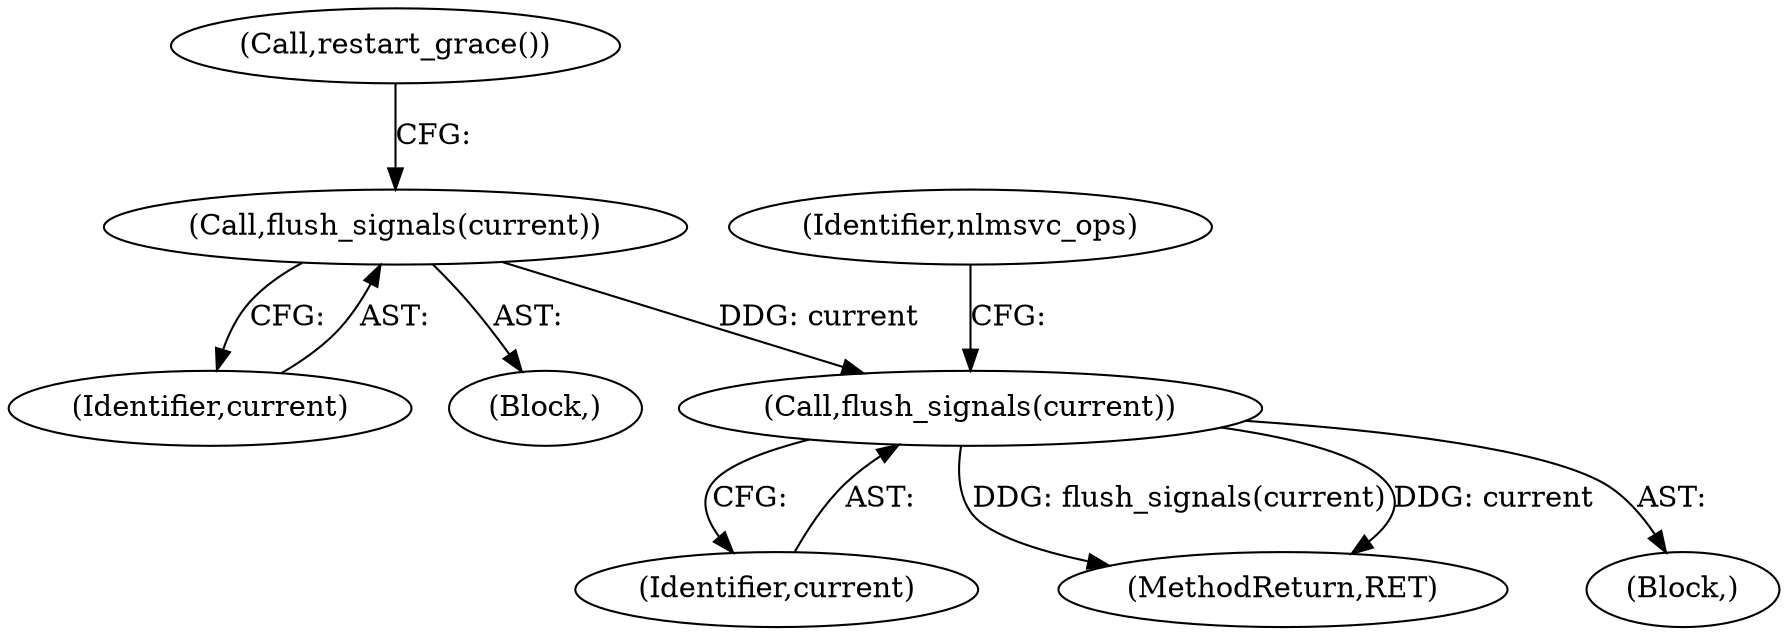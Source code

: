 digraph "0_linux_c70422f760c120480fee4de6c38804c72aa26bc1@API" {
"1000182" [label="(Call,flush_signals(current))"];
"1000150" [label="(Call,flush_signals(current))"];
"1000183" [label="(Identifier,current)"];
"1000182" [label="(Call,flush_signals(current))"];
"1000150" [label="(Call,flush_signals(current))"];
"1000152" [label="(Call,restart_grace())"];
"1000200" [label="(MethodReturn,RET)"];
"1000185" [label="(Identifier,nlmsvc_ops)"];
"1000151" [label="(Identifier,current)"];
"1000149" [label="(Block,)"];
"1000107" [label="(Block,)"];
"1000182" -> "1000107"  [label="AST: "];
"1000182" -> "1000183"  [label="CFG: "];
"1000183" -> "1000182"  [label="AST: "];
"1000185" -> "1000182"  [label="CFG: "];
"1000182" -> "1000200"  [label="DDG: flush_signals(current)"];
"1000182" -> "1000200"  [label="DDG: current"];
"1000150" -> "1000182"  [label="DDG: current"];
"1000150" -> "1000149"  [label="AST: "];
"1000150" -> "1000151"  [label="CFG: "];
"1000151" -> "1000150"  [label="AST: "];
"1000152" -> "1000150"  [label="CFG: "];
}
